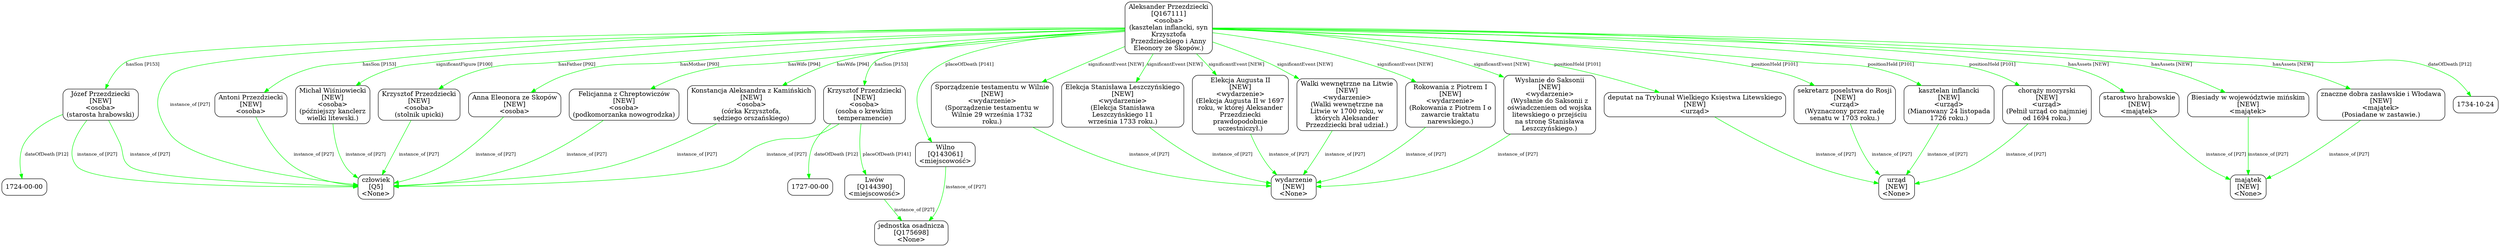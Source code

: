 digraph {
	node [shape=box,
		style=rounded
	];
	edge [fontsize=10];
	"Aleksander Przezdziecki
[Q167111]
<osoba>
(kasztelan inflancki, syn
Krzysztofa
Przezdzieckiego i Anny
Eleonory ze Skopów.)"	[color=black,
		label="Aleksander Przezdziecki
[Q167111]
<osoba>
(kasztelan inflancki, syn
Krzysztofa
Przezdzieckiego i Anny
Eleonory ze Skopów.)"];
	"Krzysztof Przezdziecki
[NEW]
<osoba>
(stolnik upicki)"	[color=black,
		label="Krzysztof Przezdziecki
[NEW]
<osoba>
(stolnik upicki)"];
	"Aleksander Przezdziecki
[Q167111]
<osoba>
(kasztelan inflancki, syn
Krzysztofa
Przezdzieckiego i Anny
Eleonory ze Skopów.)" -> "Krzysztof Przezdziecki
[NEW]
<osoba>
(stolnik upicki)"	[color=green,
		label="hasFather [P92]"];
	"Anna Eleonora ze Skopów
[NEW]
<osoba>"	[color=black,
		label="Anna Eleonora ze Skopów
[NEW]
<osoba>"];
	"Aleksander Przezdziecki
[Q167111]
<osoba>
(kasztelan inflancki, syn
Krzysztofa
Przezdzieckiego i Anny
Eleonory ze Skopów.)" -> "Anna Eleonora ze Skopów
[NEW]
<osoba>"	[color=green,
		label="hasMother [P93]"];
	"Felicjanna z Chreptowiczów
[NEW]
<osoba>
(podkomorzanka nowogrodzka)"	[color=black,
		label="Felicjanna z Chreptowiczów
[NEW]
<osoba>
(podkomorzanka nowogrodzka)"];
	"Aleksander Przezdziecki
[Q167111]
<osoba>
(kasztelan inflancki, syn
Krzysztofa
Przezdzieckiego i Anny
Eleonory ze Skopów.)" -> "Felicjanna z Chreptowiczów
[NEW]
<osoba>
(podkomorzanka nowogrodzka)"	[color=green,
		label="hasWife [P94]"];
	"Konstancja Aleksandra z Kamińskich
[NEW]
<osoba>
(córka Krzysztofa,
sędziego orszańskiego)"	[color=black,
		label="Konstancja Aleksandra z Kamińskich
[NEW]
<osoba>
(córka Krzysztofa,
sędziego orszańskiego)"];
	"Aleksander Przezdziecki
[Q167111]
<osoba>
(kasztelan inflancki, syn
Krzysztofa
Przezdzieckiego i Anny
Eleonory ze Skopów.)" -> "Konstancja Aleksandra z Kamińskich
[NEW]
<osoba>
(córka Krzysztofa,
sędziego orszańskiego)"	[color=green,
		label="hasWife [P94]"];
	"Józef Przezdziecki
[NEW]
<osoba>
(starosta hrabowski)"	[color=black,
		label="Józef Przezdziecki
[NEW]
<osoba>
(starosta hrabowski)"];
	"Aleksander Przezdziecki
[Q167111]
<osoba>
(kasztelan inflancki, syn
Krzysztofa
Przezdzieckiego i Anny
Eleonory ze Skopów.)" -> "Józef Przezdziecki
[NEW]
<osoba>
(starosta hrabowski)"	[color=green,
		label="hasSon [P153]"];
	"Antoni Przezdziecki
[NEW]
<osoba>"	[color=black,
		label="Antoni Przezdziecki
[NEW]
<osoba>"];
	"Aleksander Przezdziecki
[Q167111]
<osoba>
(kasztelan inflancki, syn
Krzysztofa
Przezdzieckiego i Anny
Eleonory ze Skopów.)" -> "Antoni Przezdziecki
[NEW]
<osoba>"	[color=green,
		label="hasSon [P153]"];
	"Sporządzenie testamentu w Wilnie
[NEW]
<wydarzenie>
(Sporządzenie testamentu w
Wilnie 29 września 1732
roku.)"	[color=black,
		label="Sporządzenie testamentu w Wilnie
[NEW]
<wydarzenie>
(Sporządzenie testamentu w
Wilnie 29 września 1732
roku.)"];
	"Aleksander Przezdziecki
[Q167111]
<osoba>
(kasztelan inflancki, syn
Krzysztofa
Przezdzieckiego i Anny
Eleonory ze Skopów.)" -> "Sporządzenie testamentu w Wilnie
[NEW]
<wydarzenie>
(Sporządzenie testamentu w
Wilnie 29 września 1732
roku.)"	[color=green,
		label="significantEvent [NEW]"];
	"Elekcja Stanisława Leszczyńskiego
[NEW]
<wydarzenie>
(Elekcja Stanisława
Leszczyńskiego 11
września 1733 roku.)"	[color=black,
		label="Elekcja Stanisława Leszczyńskiego
[NEW]
<wydarzenie>
(Elekcja Stanisława
Leszczyńskiego 11
września 1733 roku.)"];
	"Aleksander Przezdziecki
[Q167111]
<osoba>
(kasztelan inflancki, syn
Krzysztofa
Przezdzieckiego i Anny
Eleonory ze Skopów.)" -> "Elekcja Stanisława Leszczyńskiego
[NEW]
<wydarzenie>
(Elekcja Stanisława
Leszczyńskiego 11
września 1733 roku.)"	[color=green,
		label="significantEvent [NEW]"];
	"kasztelan inflancki
[NEW]
<urząd>
(Mianowany 24 listopada
1726 roku.)"	[color=black,
		label="kasztelan inflancki
[NEW]
<urząd>
(Mianowany 24 listopada
1726 roku.)"];
	"Aleksander Przezdziecki
[Q167111]
<osoba>
(kasztelan inflancki, syn
Krzysztofa
Przezdzieckiego i Anny
Eleonory ze Skopów.)" -> "kasztelan inflancki
[NEW]
<urząd>
(Mianowany 24 listopada
1726 roku.)"	[color=green,
		label="positionHeld [P101]"];
	"chorąży mozyrski
[NEW]
<urząd>
(Pełnił urząd co najmniej
od 1694 roku.)"	[color=black,
		label="chorąży mozyrski
[NEW]
<urząd>
(Pełnił urząd co najmniej
od 1694 roku.)"];
	"Aleksander Przezdziecki
[Q167111]
<osoba>
(kasztelan inflancki, syn
Krzysztofa
Przezdzieckiego i Anny
Eleonory ze Skopów.)" -> "chorąży mozyrski
[NEW]
<urząd>
(Pełnił urząd co najmniej
od 1694 roku.)"	[color=green,
		label="positionHeld [P101]"];
	"deputat na Trybunał Wielkiego Księstwa Litewskiego
[NEW]
<urząd>"	[color=black,
		label="deputat na Trybunał Wielkiego Księstwa Litewskiego
[NEW]
<urząd>"];
	"Aleksander Przezdziecki
[Q167111]
<osoba>
(kasztelan inflancki, syn
Krzysztofa
Przezdzieckiego i Anny
Eleonory ze Skopów.)" -> "deputat na Trybunał Wielkiego Księstwa Litewskiego
[NEW]
<urząd>"	[color=green,
		label="positionHeld [P101]"];
	"sekretarz poselstwa do Rosji
[NEW]
<urząd>
(Wyznaczony przez radę
senatu w 1703 roku.)"	[color=black,
		label="sekretarz poselstwa do Rosji
[NEW]
<urząd>
(Wyznaczony przez radę
senatu w 1703 roku.)"];
	"Aleksander Przezdziecki
[Q167111]
<osoba>
(kasztelan inflancki, syn
Krzysztofa
Przezdzieckiego i Anny
Eleonory ze Skopów.)" -> "sekretarz poselstwa do Rosji
[NEW]
<urząd>
(Wyznaczony przez radę
senatu w 1703 roku.)"	[color=green,
		label="positionHeld [P101]"];
	"starostwo hrabowskie
[NEW]
<majątek>"	[color=black,
		label="starostwo hrabowskie
[NEW]
<majątek>"];
	"Aleksander Przezdziecki
[Q167111]
<osoba>
(kasztelan inflancki, syn
Krzysztofa
Przezdzieckiego i Anny
Eleonory ze Skopów.)" -> "starostwo hrabowskie
[NEW]
<majątek>"	[color=green,
		label="hasAssets [NEW]"];
	"Biesiady w województwie mińskim
[NEW]
<majątek>"	[color=black,
		label="Biesiady w województwie mińskim
[NEW]
<majątek>"];
	"Aleksander Przezdziecki
[Q167111]
<osoba>
(kasztelan inflancki, syn
Krzysztofa
Przezdzieckiego i Anny
Eleonory ze Skopów.)" -> "Biesiady w województwie mińskim
[NEW]
<majątek>"	[color=green,
		label="hasAssets [NEW]"];
	"znaczne dobra zasławskie i Włodawa
[NEW]
<majątek>
(Posiadane w zastawie.)"	[color=black,
		label="znaczne dobra zasławskie i Włodawa
[NEW]
<majątek>
(Posiadane w zastawie.)"];
	"Aleksander Przezdziecki
[Q167111]
<osoba>
(kasztelan inflancki, syn
Krzysztofa
Przezdzieckiego i Anny
Eleonory ze Skopów.)" -> "znaczne dobra zasławskie i Włodawa
[NEW]
<majątek>
(Posiadane w zastawie.)"	[color=green,
		label="hasAssets [NEW]"];
	"Elekcja Augusta II
[NEW]
<wydarzenie>
(Elekcja Augusta II w 1697
roku, w której Aleksander
Przezdziecki
prawdopodobnie
uczestniczył.)"	[color=black,
		label="Elekcja Augusta II
[NEW]
<wydarzenie>
(Elekcja Augusta II w 1697
roku, w której Aleksander
Przezdziecki
prawdopodobnie
uczestniczył.)"];
	"Aleksander Przezdziecki
[Q167111]
<osoba>
(kasztelan inflancki, syn
Krzysztofa
Przezdzieckiego i Anny
Eleonory ze Skopów.)" -> "Elekcja Augusta II
[NEW]
<wydarzenie>
(Elekcja Augusta II w 1697
roku, w której Aleksander
Przezdziecki
prawdopodobnie
uczestniczył.)"	[color=green,
		label="significantEvent [NEW]"];
	"Walki wewnętrzne na Litwie
[NEW]
<wydarzenie>
(Walki wewnętrzne na
Litwie w 1700 roku, w
których Aleksander
Przezdziecki brał \
udział.)"	[color=black,
		label="Walki wewnętrzne na Litwie
[NEW]
<wydarzenie>
(Walki wewnętrzne na
Litwie w 1700 roku, w
których Aleksander
Przezdziecki brał \
udział.)"];
	"Aleksander Przezdziecki
[Q167111]
<osoba>
(kasztelan inflancki, syn
Krzysztofa
Przezdzieckiego i Anny
Eleonory ze Skopów.)" -> "Walki wewnętrzne na Litwie
[NEW]
<wydarzenie>
(Walki wewnętrzne na
Litwie w 1700 roku, w
których Aleksander
Przezdziecki brał \
udział.)"	[color=green,
		label="significantEvent [NEW]"];
	"Rokowania z Piotrem I
[NEW]
<wydarzenie>
(Rokowania z Piotrem I o
zawarcie traktatu
narewskiego.)"	[color=black,
		label="Rokowania z Piotrem I
[NEW]
<wydarzenie>
(Rokowania z Piotrem I o
zawarcie traktatu
narewskiego.)"];
	"Aleksander Przezdziecki
[Q167111]
<osoba>
(kasztelan inflancki, syn
Krzysztofa
Przezdzieckiego i Anny
Eleonory ze Skopów.)" -> "Rokowania z Piotrem I
[NEW]
<wydarzenie>
(Rokowania z Piotrem I o
zawarcie traktatu
narewskiego.)"	[color=green,
		label="significantEvent [NEW]"];
	"Wysłanie do Saksonii
[NEW]
<wydarzenie>
(Wysłanie do Saksonii z
oświadczeniem od wojska
litewskiego o przejściu
na stronę Stanisława
\
Leszczyńskiego.)"	[color=black,
		label="Wysłanie do Saksonii
[NEW]
<wydarzenie>
(Wysłanie do Saksonii z
oświadczeniem od wojska
litewskiego o przejściu
na stronę Stanisława
\
Leszczyńskiego.)"];
	"Aleksander Przezdziecki
[Q167111]
<osoba>
(kasztelan inflancki, syn
Krzysztofa
Przezdzieckiego i Anny
Eleonory ze Skopów.)" -> "Wysłanie do Saksonii
[NEW]
<wydarzenie>
(Wysłanie do Saksonii z
oświadczeniem od wojska
litewskiego o przejściu
na stronę Stanisława
\
Leszczyńskiego.)"	[color=green,
		label="significantEvent [NEW]"];
	"Michał Wiśniowiecki
[NEW]
<osoba>
(późniejszy kanclerz
wielki litewski.)"	[color=black,
		label="Michał Wiśniowiecki
[NEW]
<osoba>
(późniejszy kanclerz
wielki litewski.)"];
	"Aleksander Przezdziecki
[Q167111]
<osoba>
(kasztelan inflancki, syn
Krzysztofa
Przezdzieckiego i Anny
Eleonory ze Skopów.)" -> "Michał Wiśniowiecki
[NEW]
<osoba>
(późniejszy kanclerz
wielki litewski.)"	[color=green,
		label="significantFigure [P100]"];
	"Wilno
[Q143061]
<miejscowość>"	[color=black,
		label="Wilno
[Q143061]
<miejscowość>"];
	"Aleksander Przezdziecki
[Q167111]
<osoba>
(kasztelan inflancki, syn
Krzysztofa
Przezdzieckiego i Anny
Eleonory ze Skopów.)" -> "Wilno
[Q143061]
<miejscowość>"	[color=green,
		label="placeOfDeath [P141]"];
	"Krzysztof Przezdziecki
[NEW]
<osoba>
(osoba o krewkim
temperamencie)"	[color=black,
		label="Krzysztof Przezdziecki
[NEW]
<osoba>
(osoba o krewkim
temperamencie)"];
	"Aleksander Przezdziecki
[Q167111]
<osoba>
(kasztelan inflancki, syn
Krzysztofa
Przezdzieckiego i Anny
Eleonory ze Skopów.)" -> "Krzysztof Przezdziecki
[NEW]
<osoba>
(osoba o krewkim
temperamencie)"	[color=green,
		label="hasSon [P153]"];
	"Aleksander Przezdziecki
[Q167111]
<osoba>
(kasztelan inflancki, syn
Krzysztofa
Przezdzieckiego i Anny
Eleonory ze Skopów.)" -> "człowiek
[Q5]
<None>"	[color=green,
		label="instance_of [P27]"];
	"Aleksander Przezdziecki
[Q167111]
<osoba>
(kasztelan inflancki, syn
Krzysztofa
Przezdzieckiego i Anny
Eleonory ze Skopów.)" -> "1734-10-24"	[color=green,
		label="dateOfDeath [P12]",
		minlen=1];
	"Krzysztof Przezdziecki
[NEW]
<osoba>
(stolnik upicki)" -> "człowiek
[Q5]
<None>"	[color=green,
		label="instance_of [P27]"];
	"Anna Eleonora ze Skopów
[NEW]
<osoba>" -> "człowiek
[Q5]
<None>"	[color=green,
		label="instance_of [P27]"];
	"Felicjanna z Chreptowiczów
[NEW]
<osoba>
(podkomorzanka nowogrodzka)" -> "człowiek
[Q5]
<None>"	[color=green,
		label="instance_of [P27]"];
	"Konstancja Aleksandra z Kamińskich
[NEW]
<osoba>
(córka Krzysztofa,
sędziego orszańskiego)" -> "człowiek
[Q5]
<None>"	[color=green,
		label="instance_of [P27]"];
	"Józef Przezdziecki
[NEW]
<osoba>
(starosta hrabowski)" -> "człowiek
[Q5]
<None>"	[color=green,
		label="instance_of [P27]"];
	"Józef Przezdziecki
[NEW]
<osoba>
(starosta hrabowski)" -> "człowiek
[Q5]
<None>"	[color=green,
		label="instance_of [P27]"];
	"Józef Przezdziecki
[NEW]
<osoba>
(starosta hrabowski)" -> "1724-00-00"	[color=green,
		label="dateOfDeath [P12]",
		minlen=1];
	"Antoni Przezdziecki
[NEW]
<osoba>" -> "człowiek
[Q5]
<None>"	[color=green,
		label="instance_of [P27]"];
	"Sporządzenie testamentu w Wilnie
[NEW]
<wydarzenie>
(Sporządzenie testamentu w
Wilnie 29 września 1732
roku.)" -> "wydarzenie
[NEW]
<None>"	[color=green,
		label="instance_of [P27]"];
	"Elekcja Stanisława Leszczyńskiego
[NEW]
<wydarzenie>
(Elekcja Stanisława
Leszczyńskiego 11
września 1733 roku.)" -> "wydarzenie
[NEW]
<None>"	[color=green,
		label="instance_of [P27]"];
	"kasztelan inflancki
[NEW]
<urząd>
(Mianowany 24 listopada
1726 roku.)" -> "urząd
[NEW]
<None>"	[color=green,
		label="instance_of [P27]"];
	"chorąży mozyrski
[NEW]
<urząd>
(Pełnił urząd co najmniej
od 1694 roku.)" -> "urząd
[NEW]
<None>"	[color=green,
		label="instance_of [P27]"];
	"deputat na Trybunał Wielkiego Księstwa Litewskiego
[NEW]
<urząd>" -> "urząd
[NEW]
<None>"	[color=green,
		label="instance_of [P27]"];
	"sekretarz poselstwa do Rosji
[NEW]
<urząd>
(Wyznaczony przez radę
senatu w 1703 roku.)" -> "urząd
[NEW]
<None>"	[color=green,
		label="instance_of [P27]"];
	"starostwo hrabowskie
[NEW]
<majątek>" -> "majątek
[NEW]
<None>"	[color=green,
		label="instance_of [P27]"];
	"Biesiady w województwie mińskim
[NEW]
<majątek>" -> "majątek
[NEW]
<None>"	[color=green,
		label="instance_of [P27]"];
	"znaczne dobra zasławskie i Włodawa
[NEW]
<majątek>
(Posiadane w zastawie.)" -> "majątek
[NEW]
<None>"	[color=green,
		label="instance_of [P27]"];
	"Elekcja Augusta II
[NEW]
<wydarzenie>
(Elekcja Augusta II w 1697
roku, w której Aleksander
Przezdziecki
prawdopodobnie
uczestniczył.)" -> "wydarzenie
[NEW]
<None>"	[color=green,
		label="instance_of [P27]"];
	"Walki wewnętrzne na Litwie
[NEW]
<wydarzenie>
(Walki wewnętrzne na
Litwie w 1700 roku, w
których Aleksander
Przezdziecki brał \
udział.)" -> "wydarzenie
[NEW]
<None>"	[color=green,
		label="instance_of [P27]"];
	"Rokowania z Piotrem I
[NEW]
<wydarzenie>
(Rokowania z Piotrem I o
zawarcie traktatu
narewskiego.)" -> "wydarzenie
[NEW]
<None>"	[color=green,
		label="instance_of [P27]"];
	"Wysłanie do Saksonii
[NEW]
<wydarzenie>
(Wysłanie do Saksonii z
oświadczeniem od wojska
litewskiego o przejściu
na stronę Stanisława
\
Leszczyńskiego.)" -> "wydarzenie
[NEW]
<None>"	[color=green,
		label="instance_of [P27]"];
	"Michał Wiśniowiecki
[NEW]
<osoba>
(późniejszy kanclerz
wielki litewski.)" -> "człowiek
[Q5]
<None>"	[color=green,
		label="instance_of [P27]"];
	"Wilno
[Q143061]
<miejscowość>" -> "jednostka osadnicza
[Q175698]
<None>"	[color=green,
		label="instance_of [P27]"];
	"Lwów
[Q144390]
<miejscowość>"	[color=black,
		label="Lwów
[Q144390]
<miejscowość>"];
	"Krzysztof Przezdziecki
[NEW]
<osoba>
(osoba o krewkim
temperamencie)" -> "Lwów
[Q144390]
<miejscowość>"	[color=green,
		label="placeOfDeath [P141]"];
	"Krzysztof Przezdziecki
[NEW]
<osoba>
(osoba o krewkim
temperamencie)" -> "człowiek
[Q5]
<None>"	[color=green,
		label="instance_of [P27]"];
	"Krzysztof Przezdziecki
[NEW]
<osoba>
(osoba o krewkim
temperamencie)" -> "1727-00-00"	[color=green,
		label="dateOfDeath [P12]",
		minlen=1];
	"Lwów
[Q144390]
<miejscowość>" -> "jednostka osadnicza
[Q175698]
<None>"	[color=green,
		label="instance_of [P27]"];
}
